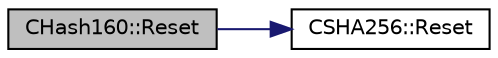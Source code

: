 digraph "CHash160::Reset"
{
  edge [fontname="Helvetica",fontsize="10",labelfontname="Helvetica",labelfontsize="10"];
  node [fontname="Helvetica",fontsize="10",shape=record];
  rankdir="LR";
  Node8 [label="CHash160::Reset",height=0.2,width=0.4,color="black", fillcolor="grey75", style="filled", fontcolor="black"];
  Node8 -> Node9 [color="midnightblue",fontsize="10",style="solid",fontname="Helvetica"];
  Node9 [label="CSHA256::Reset",height=0.2,width=0.4,color="black", fillcolor="white", style="filled",URL="$d7/d2e/class_c_s_h_a256.html#a2122395dd5604990eaa0077b43a0e8d4"];
}
